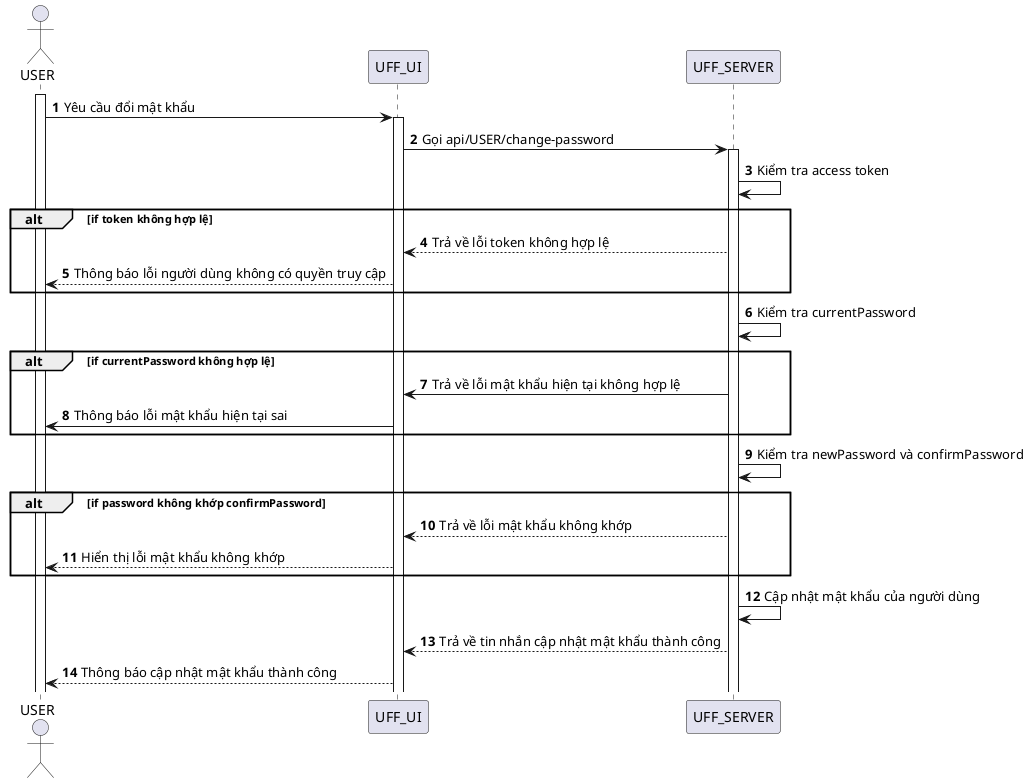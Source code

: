     @startuml
    autonumber
    actor USER
    activate USER
    USER -> UFF_UI: Yêu cầu đổi mật khẩu
    activate UFF_UI
    UFF_UI -> UFF_SERVER: Gọi api/USER/change-password
    activate UFF_SERVER
    UFF_SERVER -> UFF_SERVER: Kiểm tra access token
    alt if token không hợp lệ
    UFF_SERVER --> UFF_UI: Trả về lỗi token không hợp lệ
    UFF_UI --> USER: Thông báo lỗi người dùng không có quyền truy cập
    end


    UFF_SERVER -> UFF_SERVER: Kiểm tra currentPassword

    alt if currentPassword không hợp lệ
    UFF_SERVER -> UFF_UI: Trả về lỗi mật khẩu hiện tại không hợp lệ
    UFF_UI -> USER: Thông báo lỗi mật khẩu hiện tại sai
    end alt 

    UFF_SERVER -> UFF_SERVER: Kiểm tra newPassword và confirmPassword
    alt if password không khớp confirmPassword
    UFF_SERVER --> UFF_UI: Trả về lỗi mật khẩu không khớp
    UFF_UI --> USER: Hiển thị lỗi mật khẩu không khớp
    end
    UFF_SERVER -> UFF_SERVER: Cập nhật mật khẩu của người dùng
    UFF_SERVER --> UFF_UI: Trả về tin nhắn cập nhật mật khẩu thành công
    UFF_UI --> USER: Thông báo cập nhật mật khẩu thành công
    @enduml